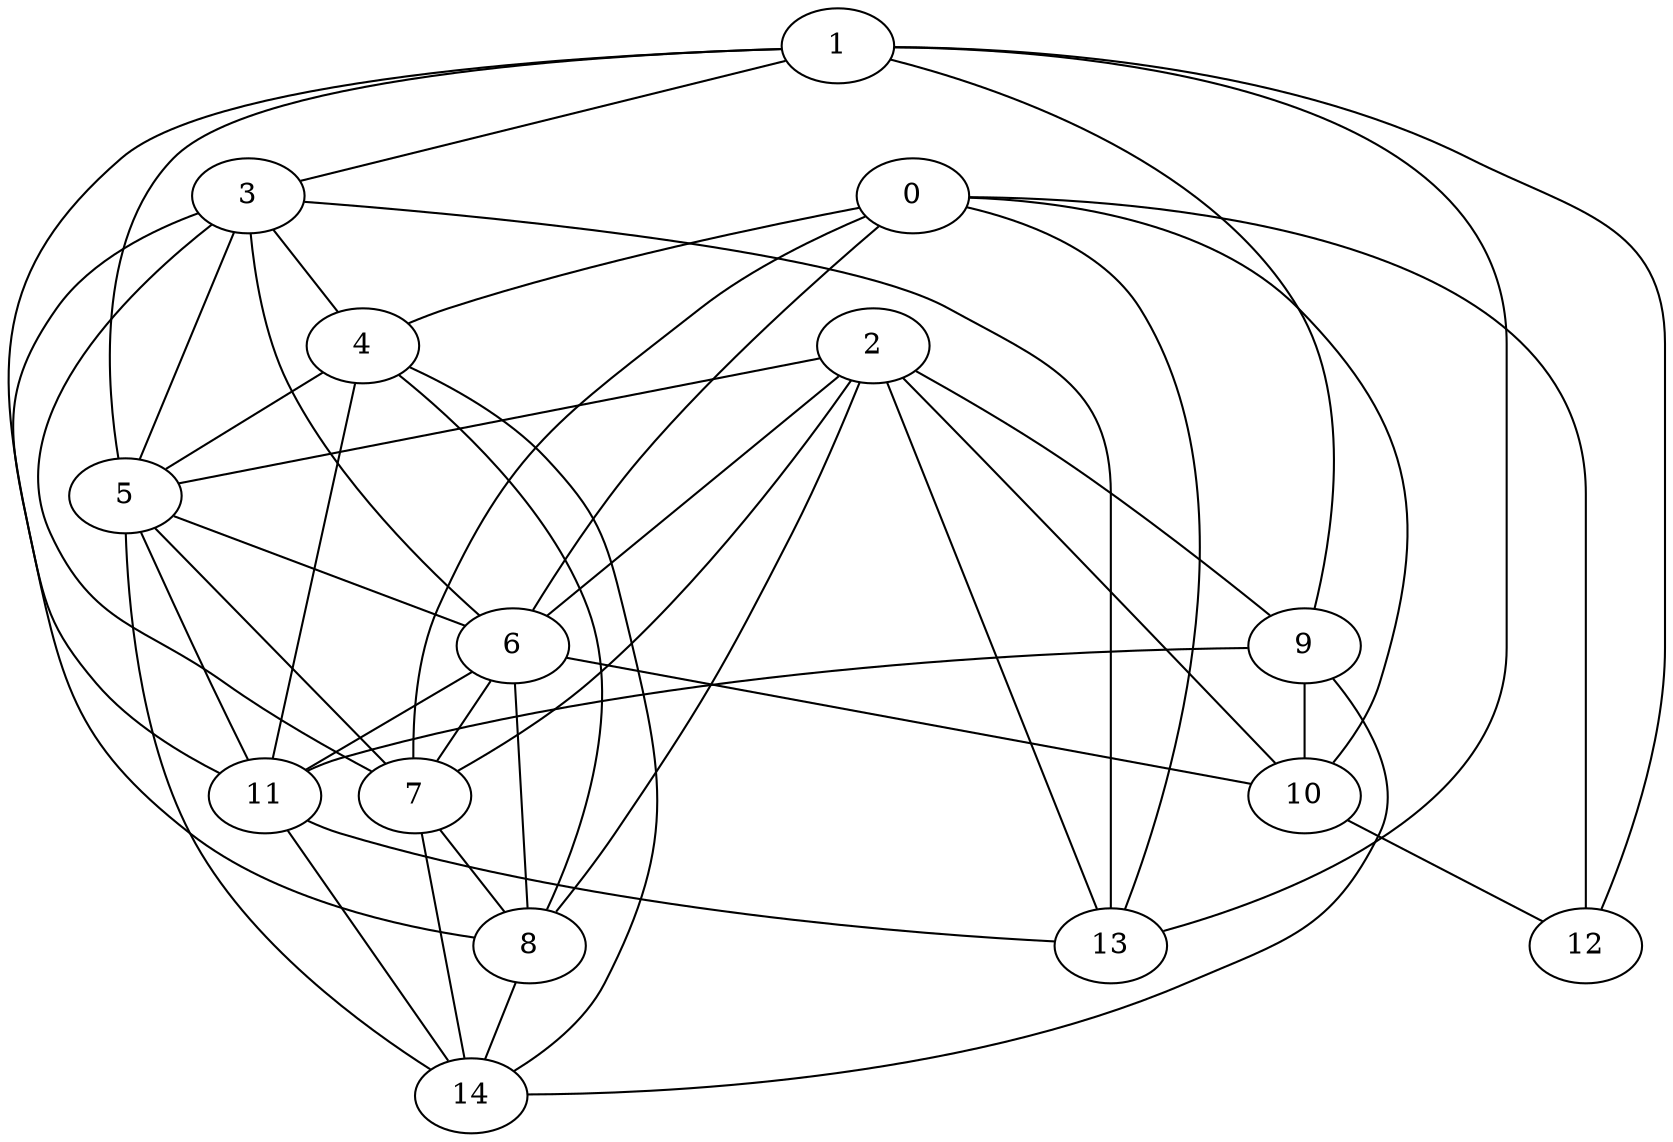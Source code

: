 
graph graphname {
    0 -- 4
0 -- 6
0 -- 7
0 -- 10
0 -- 12
0 -- 13
1 -- 3
1 -- 5
1 -- 9
1 -- 11
1 -- 12
1 -- 13
2 -- 5
2 -- 6
2 -- 7
2 -- 8
2 -- 9
2 -- 10
2 -- 13
3 -- 4
3 -- 5
3 -- 6
3 -- 7
3 -- 8
3 -- 13
4 -- 5
4 -- 8
4 -- 11
4 -- 14
5 -- 6
5 -- 7
5 -- 11
5 -- 14
6 -- 7
6 -- 8
6 -- 10
6 -- 11
7 -- 8
7 -- 14
8 -- 14
9 -- 11
9 -- 10
9 -- 14
10 -- 12
11 -- 13
11 -- 14

}
